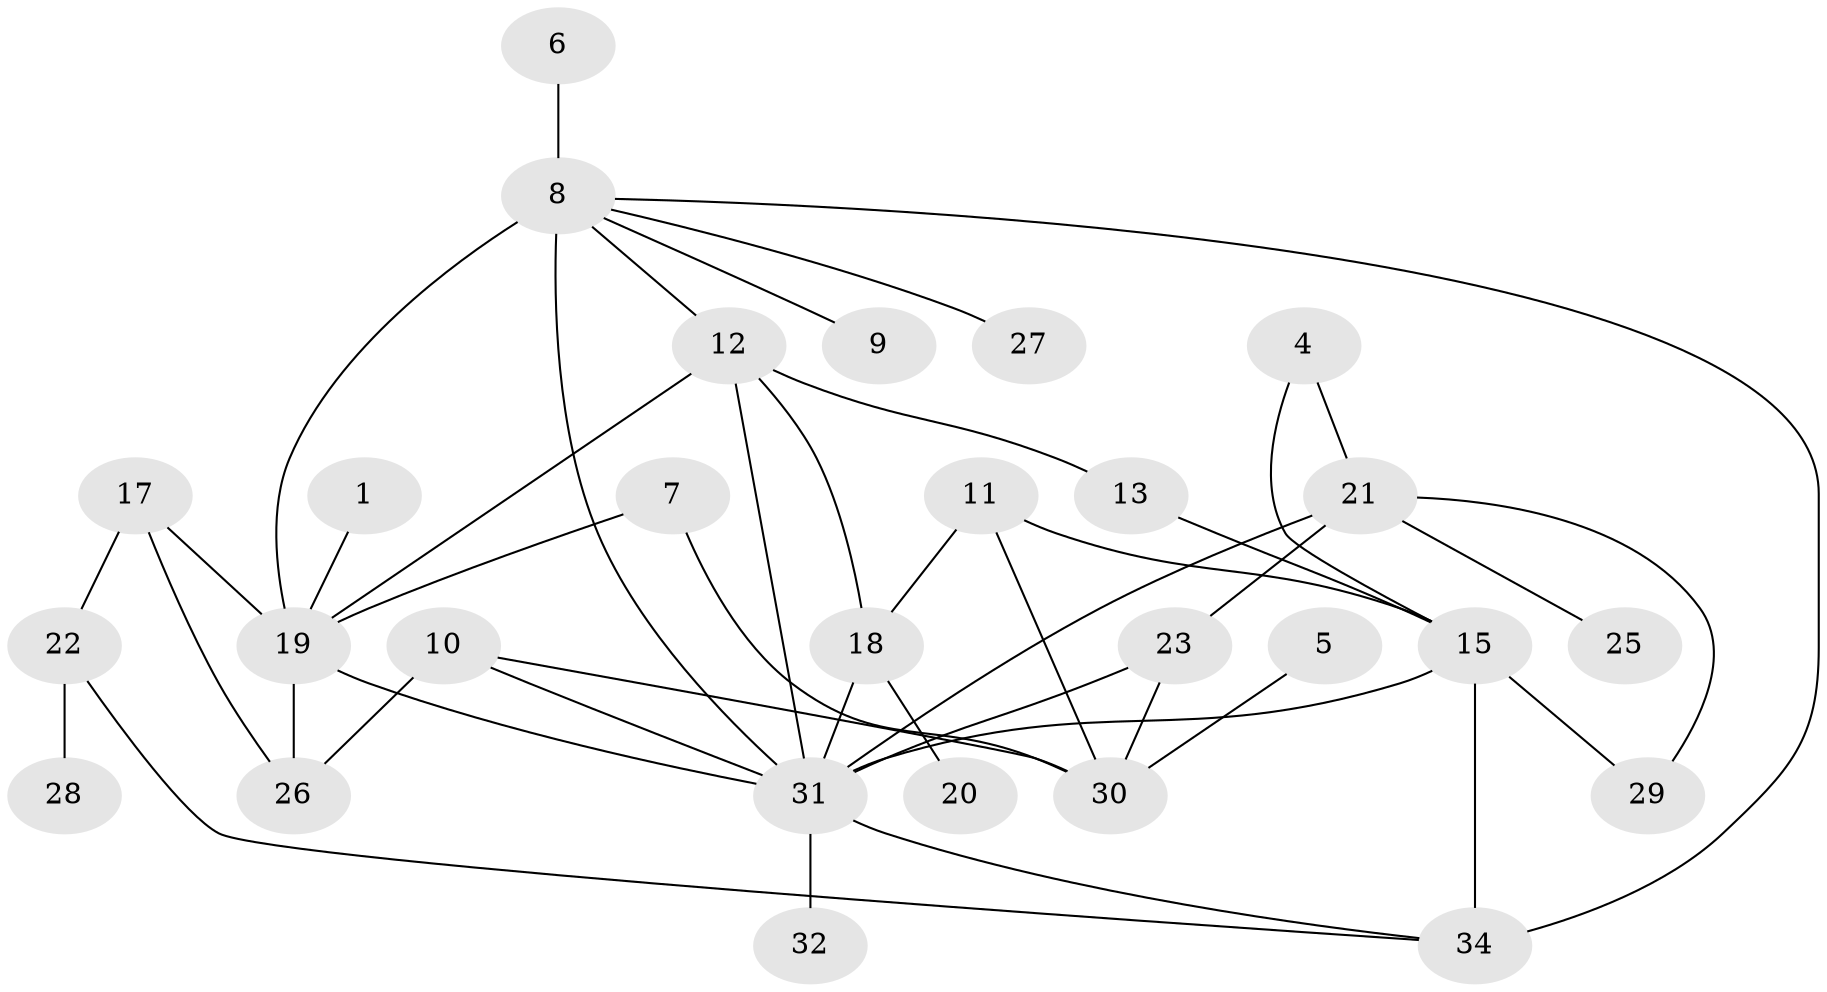 // original degree distribution, {2: 0.25, 1: 0.19117647058823528, 4: 0.22058823529411764, 5: 0.058823529411764705, 0: 0.07352941176470588, 3: 0.14705882352941177, 6: 0.04411764705882353, 7: 0.014705882352941176}
// Generated by graph-tools (version 1.1) at 2025/35/03/04/25 23:35:54]
// undirected, 28 vertices, 44 edges
graph export_dot {
  node [color=gray90,style=filled];
  1;
  4;
  5;
  6;
  7;
  8;
  9;
  10;
  11;
  12;
  13;
  15;
  17;
  18;
  19;
  20;
  21;
  22;
  23;
  25;
  26;
  27;
  28;
  29;
  30;
  31;
  32;
  34;
  1 -- 19 [weight=1.0];
  4 -- 15 [weight=1.0];
  4 -- 21 [weight=1.0];
  5 -- 30 [weight=1.0];
  6 -- 8 [weight=1.0];
  7 -- 19 [weight=1.0];
  7 -- 30 [weight=1.0];
  8 -- 9 [weight=1.0];
  8 -- 12 [weight=1.0];
  8 -- 19 [weight=3.0];
  8 -- 27 [weight=1.0];
  8 -- 31 [weight=2.0];
  8 -- 34 [weight=1.0];
  10 -- 26 [weight=1.0];
  10 -- 30 [weight=1.0];
  10 -- 31 [weight=1.0];
  11 -- 15 [weight=2.0];
  11 -- 18 [weight=1.0];
  11 -- 30 [weight=1.0];
  12 -- 13 [weight=2.0];
  12 -- 18 [weight=1.0];
  12 -- 19 [weight=2.0];
  12 -- 31 [weight=2.0];
  13 -- 15 [weight=1.0];
  15 -- 29 [weight=1.0];
  15 -- 31 [weight=2.0];
  15 -- 34 [weight=2.0];
  17 -- 19 [weight=1.0];
  17 -- 22 [weight=1.0];
  17 -- 26 [weight=1.0];
  18 -- 20 [weight=1.0];
  18 -- 31 [weight=1.0];
  19 -- 26 [weight=1.0];
  19 -- 31 [weight=1.0];
  21 -- 23 [weight=2.0];
  21 -- 25 [weight=1.0];
  21 -- 29 [weight=1.0];
  21 -- 31 [weight=3.0];
  22 -- 28 [weight=1.0];
  22 -- 34 [weight=1.0];
  23 -- 30 [weight=1.0];
  23 -- 31 [weight=1.0];
  31 -- 32 [weight=1.0];
  31 -- 34 [weight=1.0];
}

